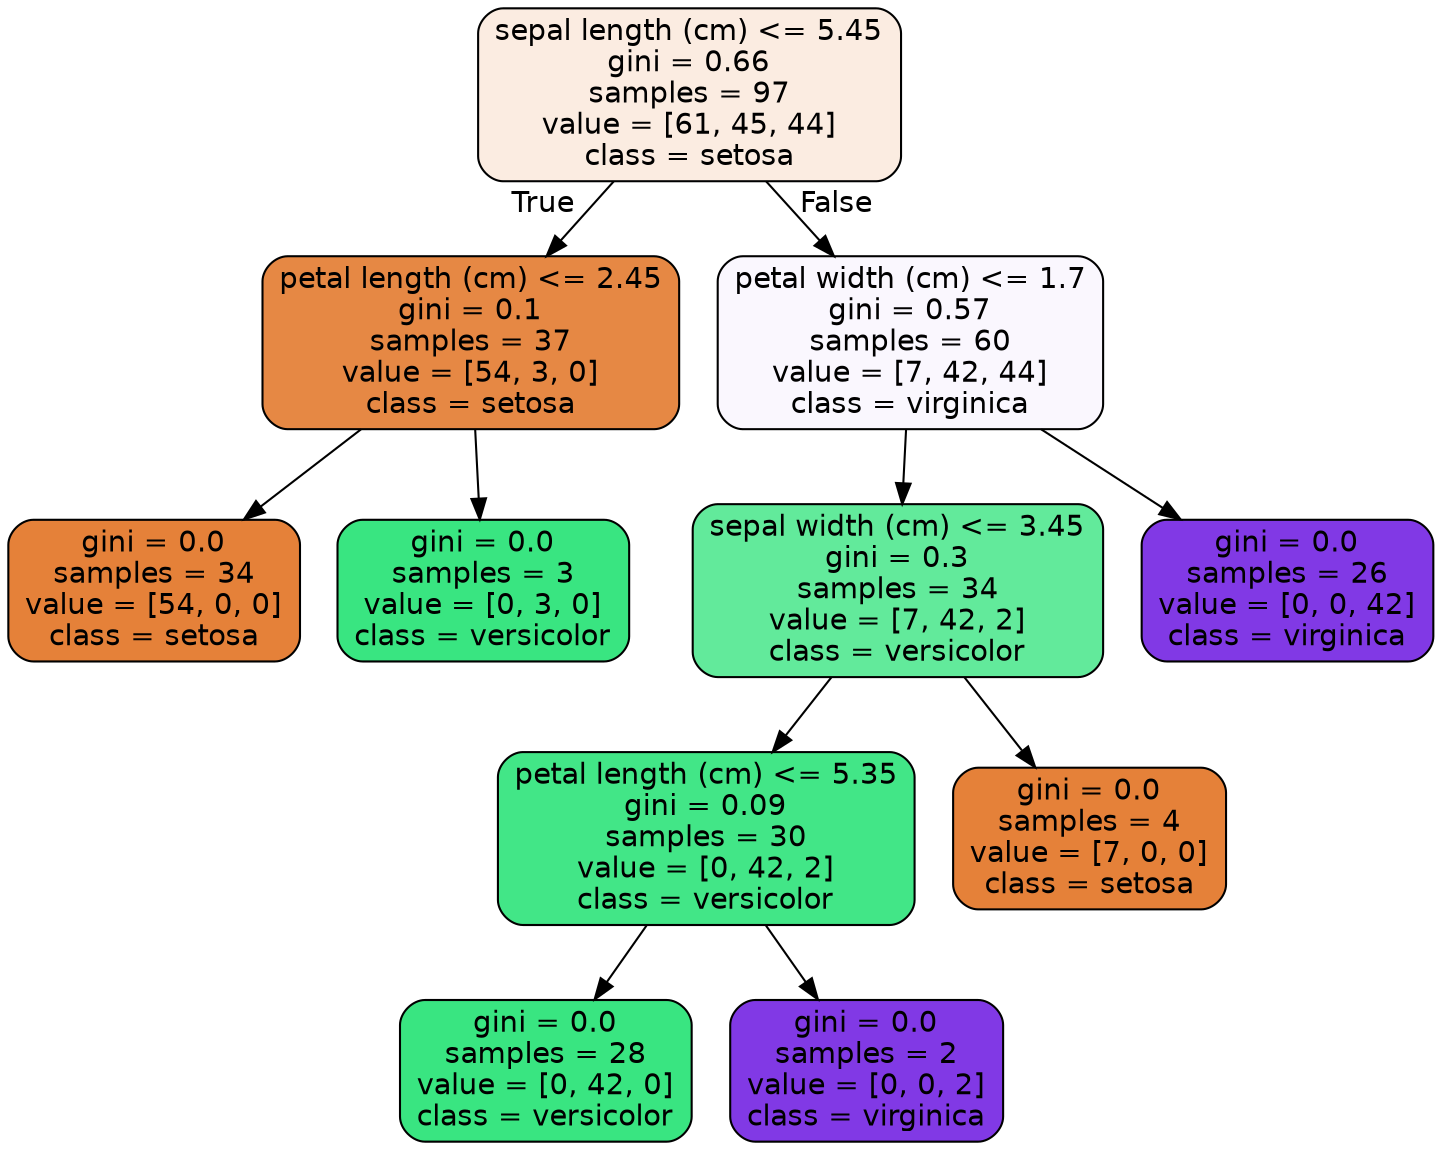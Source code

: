 digraph Tree {
node [shape=box, style="filled, rounded", color="black", fontname=helvetica] ;
edge [fontname=helvetica] ;
0 [label="sepal length (cm) <= 5.45\ngini = 0.66\nsamples = 97\nvalue = [61, 45, 44]\nclass = setosa", fillcolor="#fbece1"] ;
1 [label="petal length (cm) <= 2.45\ngini = 0.1\nsamples = 37\nvalue = [54, 3, 0]\nclass = setosa", fillcolor="#e68844"] ;
0 -> 1 [labeldistance=2.5, labelangle=45, headlabel="True"] ;
2 [label="gini = 0.0\nsamples = 34\nvalue = [54, 0, 0]\nclass = setosa", fillcolor="#e58139"] ;
1 -> 2 ;
3 [label="gini = 0.0\nsamples = 3\nvalue = [0, 3, 0]\nclass = versicolor", fillcolor="#39e581"] ;
1 -> 3 ;
4 [label="petal width (cm) <= 1.7\ngini = 0.57\nsamples = 60\nvalue = [7, 42, 44]\nclass = virginica", fillcolor="#faf7fe"] ;
0 -> 4 [labeldistance=2.5, labelangle=-45, headlabel="False"] ;
5 [label="sepal width (cm) <= 3.45\ngini = 0.3\nsamples = 34\nvalue = [7, 42, 2]\nclass = versicolor", fillcolor="#62ea9b"] ;
4 -> 5 ;
6 [label="petal length (cm) <= 5.35\ngini = 0.09\nsamples = 30\nvalue = [0, 42, 2]\nclass = versicolor", fillcolor="#42e687"] ;
5 -> 6 ;
7 [label="gini = 0.0\nsamples = 28\nvalue = [0, 42, 0]\nclass = versicolor", fillcolor="#39e581"] ;
6 -> 7 ;
8 [label="gini = 0.0\nsamples = 2\nvalue = [0, 0, 2]\nclass = virginica", fillcolor="#8139e5"] ;
6 -> 8 ;
9 [label="gini = 0.0\nsamples = 4\nvalue = [7, 0, 0]\nclass = setosa", fillcolor="#e58139"] ;
5 -> 9 ;
10 [label="gini = 0.0\nsamples = 26\nvalue = [0, 0, 42]\nclass = virginica", fillcolor="#8139e5"] ;
4 -> 10 ;
}